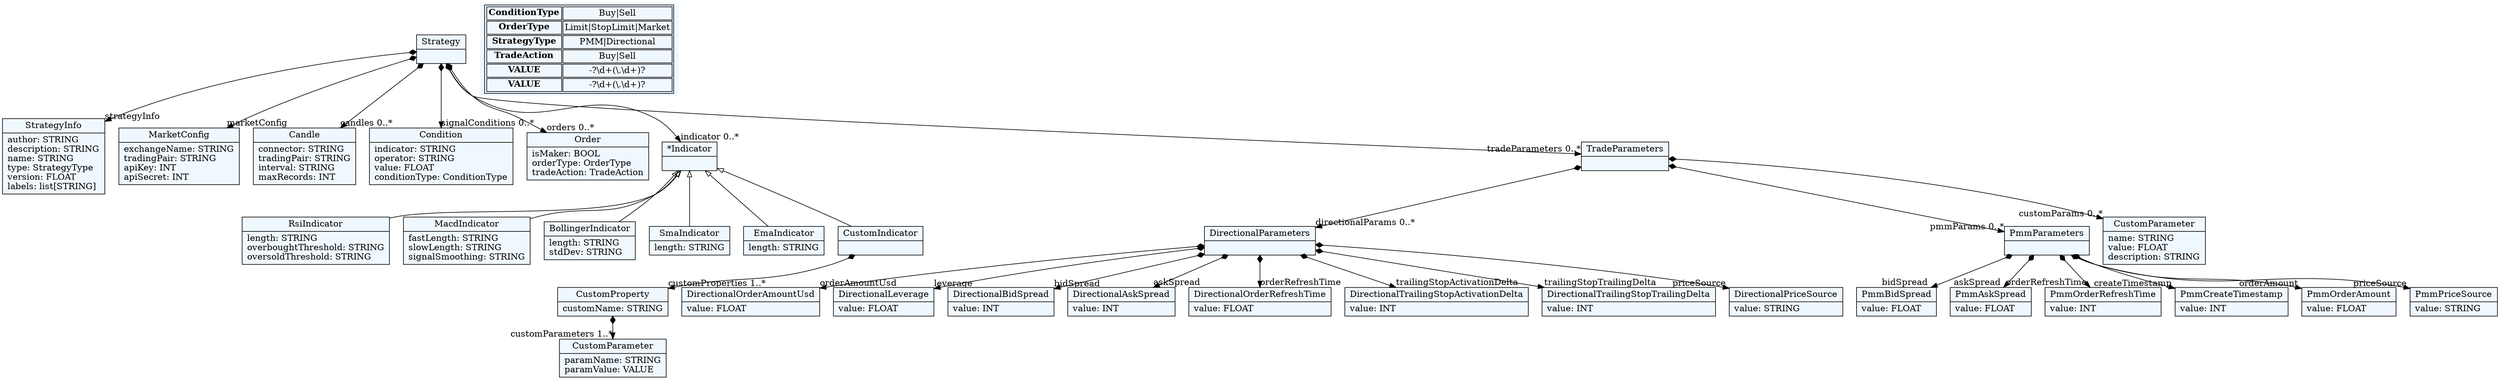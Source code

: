 
    digraph textX {
    fontname = "Bitstream Vera Sans"
    fontsize = 8
    node[
        shape=record,
        style=filled,
        fillcolor=aliceblue
    ]
    nodesep = 0.3
    edge[dir=black,arrowtail=empty]


4360315136[ label="{Strategy|}"]

4360317824[ label="{StrategyInfo|author: STRING\ldescription: STRING\lname: STRING\ltype: StrategyType\lversion: FLOAT\llabels: list[STRING]\l}"]

4360323200[ label="{MarketConfig|exchangeName: STRING\ltradingPair: STRING\lapiKey: INT\lapiSecret: INT\l}"]

4360325888[ label="{Candle|connector: STRING\ltradingPair: STRING\linterval: STRING\lmaxRecords: INT\l}"]

4360328576[ label="{Condition|indicator: STRING\loperator: STRING\lvalue: FLOAT\lconditionType: ConditionType\l}"]

4360333952[ label="{Order|isMaker: BOOL\lorderType: OrderType\ltradeAction: TradeAction\l}"]

5166612288[ label="{*Indicator|}"]

5166783120[ label="{RsiIndicator|length: STRING\loverboughtThreshold: STRING\loversoldThreshold: STRING\l}"]

5166785808[ label="{MacdIndicator|fastLength: STRING\lslowLength: STRING\lsignalSmoothing: STRING\l}"]

5166788496[ label="{BollingerIndicator|length: STRING\lstdDev: STRING\l}"]

5166791184[ label="{SmaIndicator|length: STRING\l}"]

5166793872[ label="{EmaIndicator|length: STRING\l}"]

5166796560[ label="{CustomIndicator|}"]

5166799248[ label="{CustomProperty|customName: STRING\l}"]

5166801936[ label="{CustomParameter|paramName: STRING\lparamValue: VALUE\l}"]

4360254272[ label="{TradeParameters|}"]

4360256192[ label="{DirectionalParameters|}"]

4360258880[ label="{DirectionalOrderAmountUsd|value: FLOAT\l}"]

4360261568[ label="{DirectionalLeverage|value: FLOAT\l}"]

4360264256[ label="{DirectionalBidSpread|value: INT\l}"]

4360266944[ label="{DirectionalAskSpread|value: INT\l}"]

4360269632[ label="{DirectionalOrderRefreshTime|value: FLOAT\l}"]

4360272320[ label="{DirectionalTrailingStopActivationDelta|value: INT\l}"]

4360275008[ label="{DirectionalTrailingStopTrailingDelta|value: INT\l}"]

4360277696[ label="{DirectionalPriceSource|value: STRING\l}"]

4360280384[ label="{PmmParameters|}"]

4360283072[ label="{PmmBidSpread|value: FLOAT\l}"]

4360285760[ label="{PmmAskSpread|value: FLOAT\l}"]

4360288448[ label="{PmmOrderRefreshTime|value: INT\l}"]

4360291136[ label="{PmmCreateTimestamp|value: INT\l}"]

4360293824[ label="{PmmOrderAmount|value: FLOAT\l}"]

4360296512[ label="{PmmPriceSource|value: STRING\l}"]

4360299200[ label="{CustomParameter|name: STRING\lvalue: FLOAT\ldescription: STRING\l}"]



4360315136 -> 4360317824[arrowtail=diamond, dir=both, headlabel="strategyInfo "]
4360315136 -> 4360323200[arrowtail=diamond, dir=both, headlabel="marketConfig "]
4360315136 -> 4360254272[arrowtail=diamond, dir=both, headlabel="tradeParameters 0..*"]
4360315136 -> 4360325888[arrowtail=diamond, dir=both, headlabel="candles 0..*"]
4360315136 -> 5166612288[arrowtail=diamond, dir=both, headlabel="indicator 0..*"]
4360315136 -> 4360328576[arrowtail=diamond, dir=both, headlabel="signalConditions 0..*"]
4360315136 -> 4360333952[arrowtail=diamond, dir=both, headlabel="orders 0..*"]
5166612288 -> 5166783120 [dir=back]
5166612288 -> 5166785808 [dir=back]
5166612288 -> 5166788496 [dir=back]
5166612288 -> 5166791184 [dir=back]
5166612288 -> 5166793872 [dir=back]
5166612288 -> 5166796560 [dir=back]
5166796560 -> 5166799248[arrowtail=diamond, dir=both, headlabel="customProperties 1..*"]
5166799248 -> 5166801936[arrowtail=diamond, dir=both, headlabel="customParameters 1..*"]
4360254272 -> 4360256192[arrowtail=diamond, dir=both, headlabel="directionalParams 0..*"]
4360254272 -> 4360280384[arrowtail=diamond, dir=both, headlabel="pmmParams 0..*"]
4360254272 -> 4360299200[arrowtail=diamond, dir=both, headlabel="customParams 0..*"]
4360256192 -> 4360258880[arrowtail=diamond, dir=both, headlabel="orderAmountUsd "]
4360256192 -> 4360261568[arrowtail=diamond, dir=both, headlabel="leverage "]
4360256192 -> 4360264256[arrowtail=diamond, dir=both, headlabel="bidSpread "]
4360256192 -> 4360266944[arrowtail=diamond, dir=both, headlabel="askSpread "]
4360256192 -> 4360269632[arrowtail=diamond, dir=both, headlabel="orderRefreshTime "]
4360256192 -> 4360272320[arrowtail=diamond, dir=both, headlabel="trailingStopActivationDelta "]
4360256192 -> 4360275008[arrowtail=diamond, dir=both, headlabel="trailingStopTrailingDelta "]
4360256192 -> 4360277696[arrowtail=diamond, dir=both, headlabel="priceSource "]
4360280384 -> 4360283072[arrowtail=diamond, dir=both, headlabel="bidSpread "]
4360280384 -> 4360285760[arrowtail=diamond, dir=both, headlabel="askSpread "]
4360280384 -> 4360288448[arrowtail=diamond, dir=both, headlabel="orderRefreshTime "]
4360280384 -> 4360291136[arrowtail=diamond, dir=both, headlabel="createTimestamp "]
4360280384 -> 4360293824[arrowtail=diamond, dir=both, headlabel="orderAmount "]
4360280384 -> 4360296512[arrowtail=diamond, dir=both, headlabel="priceSource "]
match_rules [ shape=plaintext, label=< <table>
	<tr>
		<td><b>ConditionType</b></td><td>Buy|Sell</td>
	</tr>
	<tr>
		<td><b>OrderType</b></td><td>Limit|StopLimit|Market</td>
	</tr>
	<tr>
		<td><b>StrategyType</b></td><td>PMM|Directional</td>
	</tr>
	<tr>
		<td><b>TradeAction</b></td><td>Buy|Sell</td>
	</tr>
	<tr>
		<td><b>VALUE</b></td><td>-?\d+(\.\d+)?</td>
	</tr>
	<tr>
		<td><b>VALUE</b></td><td>-?\d+(\.\d+)?</td>
	</tr>
</table> >]


}
